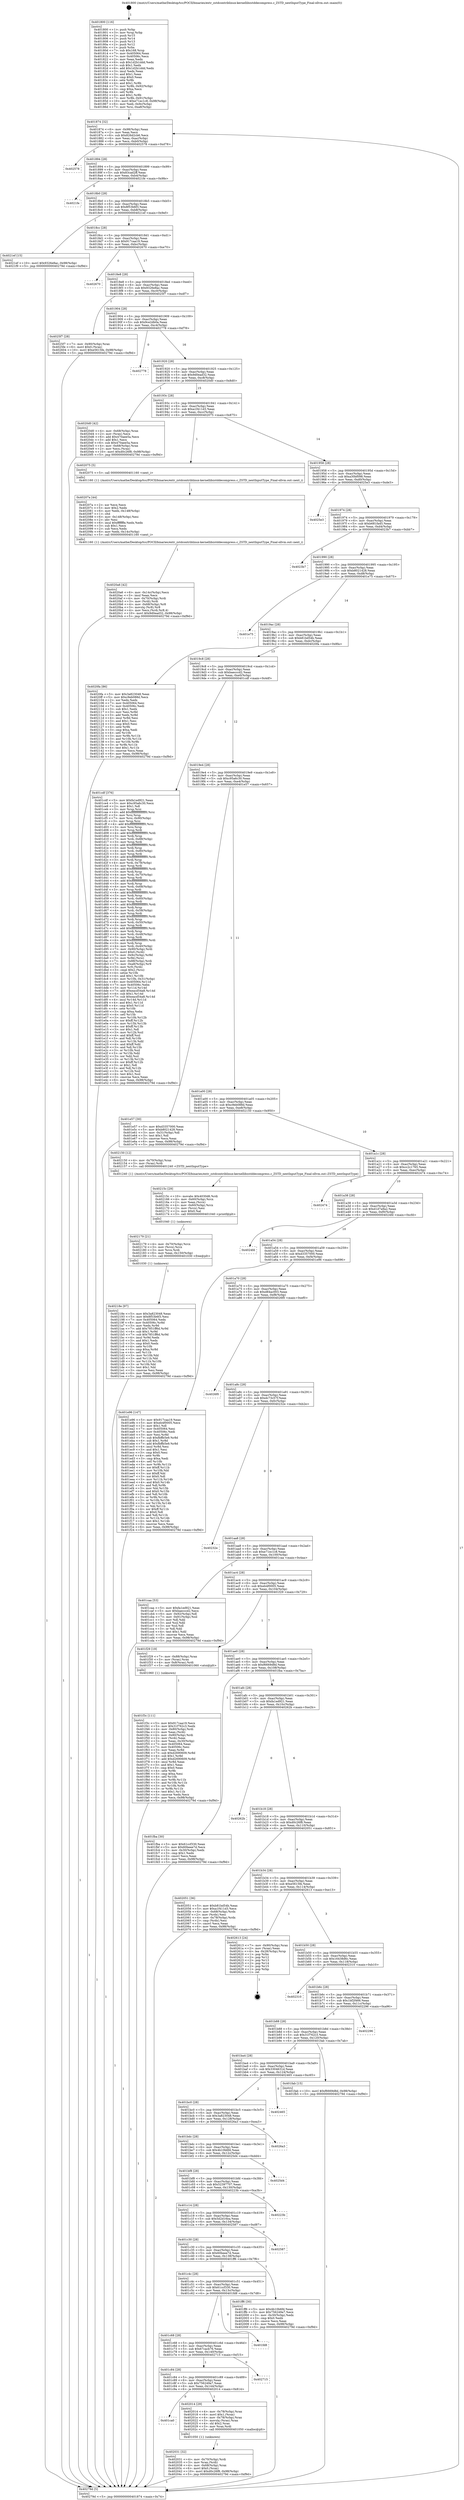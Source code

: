 digraph "0x401800" {
  label = "0x401800 (/mnt/c/Users/mathe/Desktop/tcc/POCII/binaries/extr_zstdcontriblinux-kernellibzstddecompress.c_ZSTD_nextInputType_Final-ollvm.out::main(0))"
  labelloc = "t"
  node[shape=record]

  Entry [label="",width=0.3,height=0.3,shape=circle,fillcolor=black,style=filled]
  "0x401874" [label="{
     0x401874 [32]\l
     | [instrs]\l
     &nbsp;&nbsp;0x401874 \<+6\>: mov -0x98(%rbp),%eax\l
     &nbsp;&nbsp;0x40187a \<+2\>: mov %eax,%ecx\l
     &nbsp;&nbsp;0x40187c \<+6\>: sub $0x826d2cb6,%ecx\l
     &nbsp;&nbsp;0x401882 \<+6\>: mov %eax,-0xac(%rbp)\l
     &nbsp;&nbsp;0x401888 \<+6\>: mov %ecx,-0xb0(%rbp)\l
     &nbsp;&nbsp;0x40188e \<+6\>: je 0000000000402578 \<main+0xd78\>\l
  }"]
  "0x402578" [label="{
     0x402578\l
  }", style=dashed]
  "0x401894" [label="{
     0x401894 [28]\l
     | [instrs]\l
     &nbsp;&nbsp;0x401894 \<+5\>: jmp 0000000000401899 \<main+0x99\>\l
     &nbsp;&nbsp;0x401899 \<+6\>: mov -0xac(%rbp),%eax\l
     &nbsp;&nbsp;0x40189f \<+5\>: sub $0x83cad2ff,%eax\l
     &nbsp;&nbsp;0x4018a4 \<+6\>: mov %eax,-0xb4(%rbp)\l
     &nbsp;&nbsp;0x4018aa \<+6\>: je 00000000004021fe \<main+0x9fe\>\l
  }"]
  Exit [label="",width=0.3,height=0.3,shape=circle,fillcolor=black,style=filled,peripheries=2]
  "0x4021fe" [label="{
     0x4021fe\l
  }", style=dashed]
  "0x4018b0" [label="{
     0x4018b0 [28]\l
     | [instrs]\l
     &nbsp;&nbsp;0x4018b0 \<+5\>: jmp 00000000004018b5 \<main+0xb5\>\l
     &nbsp;&nbsp;0x4018b5 \<+6\>: mov -0xac(%rbp),%eax\l
     &nbsp;&nbsp;0x4018bb \<+5\>: sub $0x8f53b6f3,%eax\l
     &nbsp;&nbsp;0x4018c0 \<+6\>: mov %eax,-0xb8(%rbp)\l
     &nbsp;&nbsp;0x4018c6 \<+6\>: je 00000000004021ef \<main+0x9ef\>\l
  }"]
  "0x40218e" [label="{
     0x40218e [97]\l
     | [instrs]\l
     &nbsp;&nbsp;0x40218e \<+5\>: mov $0x3a823048,%eax\l
     &nbsp;&nbsp;0x402193 \<+5\>: mov $0x8f53b6f3,%esi\l
     &nbsp;&nbsp;0x402198 \<+7\>: mov 0x405064,%edx\l
     &nbsp;&nbsp;0x40219f \<+8\>: mov 0x40506c,%r8d\l
     &nbsp;&nbsp;0x4021a7 \<+3\>: mov %edx,%r9d\l
     &nbsp;&nbsp;0x4021aa \<+7\>: add $0x7851ff6d,%r9d\l
     &nbsp;&nbsp;0x4021b1 \<+4\>: sub $0x1,%r9d\l
     &nbsp;&nbsp;0x4021b5 \<+7\>: sub $0x7851ff6d,%r9d\l
     &nbsp;&nbsp;0x4021bc \<+4\>: imul %r9d,%edx\l
     &nbsp;&nbsp;0x4021c0 \<+3\>: and $0x1,%edx\l
     &nbsp;&nbsp;0x4021c3 \<+3\>: cmp $0x0,%edx\l
     &nbsp;&nbsp;0x4021c6 \<+4\>: sete %r10b\l
     &nbsp;&nbsp;0x4021ca \<+4\>: cmp $0xa,%r8d\l
     &nbsp;&nbsp;0x4021ce \<+4\>: setl %r11b\l
     &nbsp;&nbsp;0x4021d2 \<+3\>: mov %r10b,%bl\l
     &nbsp;&nbsp;0x4021d5 \<+3\>: and %r11b,%bl\l
     &nbsp;&nbsp;0x4021d8 \<+3\>: xor %r11b,%r10b\l
     &nbsp;&nbsp;0x4021db \<+3\>: or %r10b,%bl\l
     &nbsp;&nbsp;0x4021de \<+3\>: test $0x1,%bl\l
     &nbsp;&nbsp;0x4021e1 \<+3\>: cmovne %esi,%eax\l
     &nbsp;&nbsp;0x4021e4 \<+6\>: mov %eax,-0x98(%rbp)\l
     &nbsp;&nbsp;0x4021ea \<+5\>: jmp 000000000040279d \<main+0xf9d\>\l
  }"]
  "0x4021ef" [label="{
     0x4021ef [15]\l
     | [instrs]\l
     &nbsp;&nbsp;0x4021ef \<+10\>: movl $0x9326e8ac,-0x98(%rbp)\l
     &nbsp;&nbsp;0x4021f9 \<+5\>: jmp 000000000040279d \<main+0xf9d\>\l
  }"]
  "0x4018cc" [label="{
     0x4018cc [28]\l
     | [instrs]\l
     &nbsp;&nbsp;0x4018cc \<+5\>: jmp 00000000004018d1 \<main+0xd1\>\l
     &nbsp;&nbsp;0x4018d1 \<+6\>: mov -0xac(%rbp),%eax\l
     &nbsp;&nbsp;0x4018d7 \<+5\>: sub $0x917caa19,%eax\l
     &nbsp;&nbsp;0x4018dc \<+6\>: mov %eax,-0xbc(%rbp)\l
     &nbsp;&nbsp;0x4018e2 \<+6\>: je 0000000000402670 \<main+0xe70\>\l
  }"]
  "0x402179" [label="{
     0x402179 [21]\l
     | [instrs]\l
     &nbsp;&nbsp;0x402179 \<+4\>: mov -0x70(%rbp),%rcx\l
     &nbsp;&nbsp;0x40217d \<+3\>: mov (%rcx),%rcx\l
     &nbsp;&nbsp;0x402180 \<+3\>: mov %rcx,%rdi\l
     &nbsp;&nbsp;0x402183 \<+6\>: mov %eax,-0x150(%rbp)\l
     &nbsp;&nbsp;0x402189 \<+5\>: call 0000000000401030 \<free@plt\>\l
     | [calls]\l
     &nbsp;&nbsp;0x401030 \{1\} (unknown)\l
  }"]
  "0x402670" [label="{
     0x402670\l
  }", style=dashed]
  "0x4018e8" [label="{
     0x4018e8 [28]\l
     | [instrs]\l
     &nbsp;&nbsp;0x4018e8 \<+5\>: jmp 00000000004018ed \<main+0xed\>\l
     &nbsp;&nbsp;0x4018ed \<+6\>: mov -0xac(%rbp),%eax\l
     &nbsp;&nbsp;0x4018f3 \<+5\>: sub $0x9326e8ac,%eax\l
     &nbsp;&nbsp;0x4018f8 \<+6\>: mov %eax,-0xc0(%rbp)\l
     &nbsp;&nbsp;0x4018fe \<+6\>: je 00000000004025f7 \<main+0xdf7\>\l
  }"]
  "0x40215c" [label="{
     0x40215c [29]\l
     | [instrs]\l
     &nbsp;&nbsp;0x40215c \<+10\>: movabs $0x4030d6,%rdi\l
     &nbsp;&nbsp;0x402166 \<+4\>: mov -0x60(%rbp),%rcx\l
     &nbsp;&nbsp;0x40216a \<+2\>: mov %eax,(%rcx)\l
     &nbsp;&nbsp;0x40216c \<+4\>: mov -0x60(%rbp),%rcx\l
     &nbsp;&nbsp;0x402170 \<+2\>: mov (%rcx),%esi\l
     &nbsp;&nbsp;0x402172 \<+2\>: mov $0x0,%al\l
     &nbsp;&nbsp;0x402174 \<+5\>: call 0000000000401040 \<printf@plt\>\l
     | [calls]\l
     &nbsp;&nbsp;0x401040 \{1\} (unknown)\l
  }"]
  "0x4025f7" [label="{
     0x4025f7 [28]\l
     | [instrs]\l
     &nbsp;&nbsp;0x4025f7 \<+7\>: mov -0x90(%rbp),%rax\l
     &nbsp;&nbsp;0x4025fe \<+6\>: movl $0x0,(%rax)\l
     &nbsp;&nbsp;0x402604 \<+10\>: movl $0xe5615fe,-0x98(%rbp)\l
     &nbsp;&nbsp;0x40260e \<+5\>: jmp 000000000040279d \<main+0xf9d\>\l
  }"]
  "0x401904" [label="{
     0x401904 [28]\l
     | [instrs]\l
     &nbsp;&nbsp;0x401904 \<+5\>: jmp 0000000000401909 \<main+0x109\>\l
     &nbsp;&nbsp;0x401909 \<+6\>: mov -0xac(%rbp),%eax\l
     &nbsp;&nbsp;0x40190f \<+5\>: sub $0x9ce2db0a,%eax\l
     &nbsp;&nbsp;0x401914 \<+6\>: mov %eax,-0xc4(%rbp)\l
     &nbsp;&nbsp;0x40191a \<+6\>: je 0000000000402778 \<main+0xf78\>\l
  }"]
  "0x4020a6" [label="{
     0x4020a6 [42]\l
     | [instrs]\l
     &nbsp;&nbsp;0x4020a6 \<+6\>: mov -0x14c(%rbp),%ecx\l
     &nbsp;&nbsp;0x4020ac \<+3\>: imul %eax,%ecx\l
     &nbsp;&nbsp;0x4020af \<+4\>: mov -0x70(%rbp),%rdi\l
     &nbsp;&nbsp;0x4020b3 \<+3\>: mov (%rdi),%rdi\l
     &nbsp;&nbsp;0x4020b6 \<+4\>: mov -0x68(%rbp),%r8\l
     &nbsp;&nbsp;0x4020ba \<+3\>: movslq (%r8),%r8\l
     &nbsp;&nbsp;0x4020bd \<+4\>: mov %ecx,(%rdi,%r8,4)\l
     &nbsp;&nbsp;0x4020c1 \<+10\>: movl $0x9d0ead32,-0x98(%rbp)\l
     &nbsp;&nbsp;0x4020cb \<+5\>: jmp 000000000040279d \<main+0xf9d\>\l
  }"]
  "0x402778" [label="{
     0x402778\l
  }", style=dashed]
  "0x401920" [label="{
     0x401920 [28]\l
     | [instrs]\l
     &nbsp;&nbsp;0x401920 \<+5\>: jmp 0000000000401925 \<main+0x125\>\l
     &nbsp;&nbsp;0x401925 \<+6\>: mov -0xac(%rbp),%eax\l
     &nbsp;&nbsp;0x40192b \<+5\>: sub $0x9d0ead32,%eax\l
     &nbsp;&nbsp;0x401930 \<+6\>: mov %eax,-0xc8(%rbp)\l
     &nbsp;&nbsp;0x401936 \<+6\>: je 00000000004020d0 \<main+0x8d0\>\l
  }"]
  "0x40207a" [label="{
     0x40207a [44]\l
     | [instrs]\l
     &nbsp;&nbsp;0x40207a \<+2\>: xor %ecx,%ecx\l
     &nbsp;&nbsp;0x40207c \<+5\>: mov $0x2,%edx\l
     &nbsp;&nbsp;0x402081 \<+6\>: mov %edx,-0x148(%rbp)\l
     &nbsp;&nbsp;0x402087 \<+1\>: cltd\l
     &nbsp;&nbsp;0x402088 \<+6\>: mov -0x148(%rbp),%esi\l
     &nbsp;&nbsp;0x40208e \<+2\>: idiv %esi\l
     &nbsp;&nbsp;0x402090 \<+6\>: imul $0xfffffffe,%edx,%edx\l
     &nbsp;&nbsp;0x402096 \<+3\>: sub $0x1,%ecx\l
     &nbsp;&nbsp;0x402099 \<+2\>: sub %ecx,%edx\l
     &nbsp;&nbsp;0x40209b \<+6\>: mov %edx,-0x14c(%rbp)\l
     &nbsp;&nbsp;0x4020a1 \<+5\>: call 0000000000401160 \<next_i\>\l
     | [calls]\l
     &nbsp;&nbsp;0x401160 \{1\} (/mnt/c/Users/mathe/Desktop/tcc/POCII/binaries/extr_zstdcontriblinux-kernellibzstddecompress.c_ZSTD_nextInputType_Final-ollvm.out::next_i)\l
  }"]
  "0x4020d0" [label="{
     0x4020d0 [42]\l
     | [instrs]\l
     &nbsp;&nbsp;0x4020d0 \<+4\>: mov -0x68(%rbp),%rax\l
     &nbsp;&nbsp;0x4020d4 \<+2\>: mov (%rax),%ecx\l
     &nbsp;&nbsp;0x4020d6 \<+6\>: add $0x470aee5a,%ecx\l
     &nbsp;&nbsp;0x4020dc \<+3\>: add $0x1,%ecx\l
     &nbsp;&nbsp;0x4020df \<+6\>: sub $0x470aee5a,%ecx\l
     &nbsp;&nbsp;0x4020e5 \<+4\>: mov -0x68(%rbp),%rax\l
     &nbsp;&nbsp;0x4020e9 \<+2\>: mov %ecx,(%rax)\l
     &nbsp;&nbsp;0x4020eb \<+10\>: movl $0xd0c26f8,-0x98(%rbp)\l
     &nbsp;&nbsp;0x4020f5 \<+5\>: jmp 000000000040279d \<main+0xf9d\>\l
  }"]
  "0x40193c" [label="{
     0x40193c [28]\l
     | [instrs]\l
     &nbsp;&nbsp;0x40193c \<+5\>: jmp 0000000000401941 \<main+0x141\>\l
     &nbsp;&nbsp;0x401941 \<+6\>: mov -0xac(%rbp),%eax\l
     &nbsp;&nbsp;0x401947 \<+5\>: sub $0xa1f411d3,%eax\l
     &nbsp;&nbsp;0x40194c \<+6\>: mov %eax,-0xcc(%rbp)\l
     &nbsp;&nbsp;0x401952 \<+6\>: je 0000000000402075 \<main+0x875\>\l
  }"]
  "0x402031" [label="{
     0x402031 [32]\l
     | [instrs]\l
     &nbsp;&nbsp;0x402031 \<+4\>: mov -0x70(%rbp),%rdi\l
     &nbsp;&nbsp;0x402035 \<+3\>: mov %rax,(%rdi)\l
     &nbsp;&nbsp;0x402038 \<+4\>: mov -0x68(%rbp),%rax\l
     &nbsp;&nbsp;0x40203c \<+6\>: movl $0x0,(%rax)\l
     &nbsp;&nbsp;0x402042 \<+10\>: movl $0xd0c26f8,-0x98(%rbp)\l
     &nbsp;&nbsp;0x40204c \<+5\>: jmp 000000000040279d \<main+0xf9d\>\l
  }"]
  "0x402075" [label="{
     0x402075 [5]\l
     | [instrs]\l
     &nbsp;&nbsp;0x402075 \<+5\>: call 0000000000401160 \<next_i\>\l
     | [calls]\l
     &nbsp;&nbsp;0x401160 \{1\} (/mnt/c/Users/mathe/Desktop/tcc/POCII/binaries/extr_zstdcontriblinux-kernellibzstddecompress.c_ZSTD_nextInputType_Final-ollvm.out::next_i)\l
  }"]
  "0x401958" [label="{
     0x401958 [28]\l
     | [instrs]\l
     &nbsp;&nbsp;0x401958 \<+5\>: jmp 000000000040195d \<main+0x15d\>\l
     &nbsp;&nbsp;0x40195d \<+6\>: mov -0xac(%rbp),%eax\l
     &nbsp;&nbsp;0x401963 \<+5\>: sub $0xa30bf098,%eax\l
     &nbsp;&nbsp;0x401968 \<+6\>: mov %eax,-0xd0(%rbp)\l
     &nbsp;&nbsp;0x40196e \<+6\>: je 00000000004025e3 \<main+0xde3\>\l
  }"]
  "0x401ca0" [label="{
     0x401ca0\l
  }", style=dashed]
  "0x4025e3" [label="{
     0x4025e3\l
  }", style=dashed]
  "0x401974" [label="{
     0x401974 [28]\l
     | [instrs]\l
     &nbsp;&nbsp;0x401974 \<+5\>: jmp 0000000000401979 \<main+0x179\>\l
     &nbsp;&nbsp;0x401979 \<+6\>: mov -0xac(%rbp),%eax\l
     &nbsp;&nbsp;0x40197f \<+5\>: sub $0xb681fa45,%eax\l
     &nbsp;&nbsp;0x401984 \<+6\>: mov %eax,-0xd4(%rbp)\l
     &nbsp;&nbsp;0x40198a \<+6\>: je 00000000004023b7 \<main+0xbb7\>\l
  }"]
  "0x402014" [label="{
     0x402014 [29]\l
     | [instrs]\l
     &nbsp;&nbsp;0x402014 \<+4\>: mov -0x78(%rbp),%rax\l
     &nbsp;&nbsp;0x402018 \<+6\>: movl $0x1,(%rax)\l
     &nbsp;&nbsp;0x40201e \<+4\>: mov -0x78(%rbp),%rax\l
     &nbsp;&nbsp;0x402022 \<+3\>: movslq (%rax),%rax\l
     &nbsp;&nbsp;0x402025 \<+4\>: shl $0x2,%rax\l
     &nbsp;&nbsp;0x402029 \<+3\>: mov %rax,%rdi\l
     &nbsp;&nbsp;0x40202c \<+5\>: call 0000000000401050 \<malloc@plt\>\l
     | [calls]\l
     &nbsp;&nbsp;0x401050 \{1\} (unknown)\l
  }"]
  "0x4023b7" [label="{
     0x4023b7\l
  }", style=dashed]
  "0x401990" [label="{
     0x401990 [28]\l
     | [instrs]\l
     &nbsp;&nbsp;0x401990 \<+5\>: jmp 0000000000401995 \<main+0x195\>\l
     &nbsp;&nbsp;0x401995 \<+6\>: mov -0xac(%rbp),%eax\l
     &nbsp;&nbsp;0x40199b \<+5\>: sub $0xb8021428,%eax\l
     &nbsp;&nbsp;0x4019a0 \<+6\>: mov %eax,-0xd8(%rbp)\l
     &nbsp;&nbsp;0x4019a6 \<+6\>: je 0000000000401e75 \<main+0x675\>\l
  }"]
  "0x401c84" [label="{
     0x401c84 [28]\l
     | [instrs]\l
     &nbsp;&nbsp;0x401c84 \<+5\>: jmp 0000000000401c89 \<main+0x489\>\l
     &nbsp;&nbsp;0x401c89 \<+6\>: mov -0xac(%rbp),%eax\l
     &nbsp;&nbsp;0x401c8f \<+5\>: sub $0x756249a7,%eax\l
     &nbsp;&nbsp;0x401c94 \<+6\>: mov %eax,-0x144(%rbp)\l
     &nbsp;&nbsp;0x401c9a \<+6\>: je 0000000000402014 \<main+0x814\>\l
  }"]
  "0x401e75" [label="{
     0x401e75\l
  }", style=dashed]
  "0x4019ac" [label="{
     0x4019ac [28]\l
     | [instrs]\l
     &nbsp;&nbsp;0x4019ac \<+5\>: jmp 00000000004019b1 \<main+0x1b1\>\l
     &nbsp;&nbsp;0x4019b1 \<+6\>: mov -0xac(%rbp),%eax\l
     &nbsp;&nbsp;0x4019b7 \<+5\>: sub $0xb81bd54b,%eax\l
     &nbsp;&nbsp;0x4019bc \<+6\>: mov %eax,-0xdc(%rbp)\l
     &nbsp;&nbsp;0x4019c2 \<+6\>: je 00000000004020fa \<main+0x8fa\>\l
  }"]
  "0x402715" [label="{
     0x402715\l
  }", style=dashed]
  "0x4020fa" [label="{
     0x4020fa [86]\l
     | [instrs]\l
     &nbsp;&nbsp;0x4020fa \<+5\>: mov $0x3a823048,%eax\l
     &nbsp;&nbsp;0x4020ff \<+5\>: mov $0xc9eb088d,%ecx\l
     &nbsp;&nbsp;0x402104 \<+2\>: xor %edx,%edx\l
     &nbsp;&nbsp;0x402106 \<+7\>: mov 0x405064,%esi\l
     &nbsp;&nbsp;0x40210d \<+7\>: mov 0x40506c,%edi\l
     &nbsp;&nbsp;0x402114 \<+3\>: sub $0x1,%edx\l
     &nbsp;&nbsp;0x402117 \<+3\>: mov %esi,%r8d\l
     &nbsp;&nbsp;0x40211a \<+3\>: add %edx,%r8d\l
     &nbsp;&nbsp;0x40211d \<+4\>: imul %r8d,%esi\l
     &nbsp;&nbsp;0x402121 \<+3\>: and $0x1,%esi\l
     &nbsp;&nbsp;0x402124 \<+3\>: cmp $0x0,%esi\l
     &nbsp;&nbsp;0x402127 \<+4\>: sete %r9b\l
     &nbsp;&nbsp;0x40212b \<+3\>: cmp $0xa,%edi\l
     &nbsp;&nbsp;0x40212e \<+4\>: setl %r10b\l
     &nbsp;&nbsp;0x402132 \<+3\>: mov %r9b,%r11b\l
     &nbsp;&nbsp;0x402135 \<+3\>: and %r10b,%r11b\l
     &nbsp;&nbsp;0x402138 \<+3\>: xor %r10b,%r9b\l
     &nbsp;&nbsp;0x40213b \<+3\>: or %r9b,%r11b\l
     &nbsp;&nbsp;0x40213e \<+4\>: test $0x1,%r11b\l
     &nbsp;&nbsp;0x402142 \<+3\>: cmovne %ecx,%eax\l
     &nbsp;&nbsp;0x402145 \<+6\>: mov %eax,-0x98(%rbp)\l
     &nbsp;&nbsp;0x40214b \<+5\>: jmp 000000000040279d \<main+0xf9d\>\l
  }"]
  "0x4019c8" [label="{
     0x4019c8 [28]\l
     | [instrs]\l
     &nbsp;&nbsp;0x4019c8 \<+5\>: jmp 00000000004019cd \<main+0x1cd\>\l
     &nbsp;&nbsp;0x4019cd \<+6\>: mov -0xac(%rbp),%eax\l
     &nbsp;&nbsp;0x4019d3 \<+5\>: sub $0xbaecccd2,%eax\l
     &nbsp;&nbsp;0x4019d8 \<+6\>: mov %eax,-0xe0(%rbp)\l
     &nbsp;&nbsp;0x4019de \<+6\>: je 0000000000401cdf \<main+0x4df\>\l
  }"]
  "0x401c68" [label="{
     0x401c68 [28]\l
     | [instrs]\l
     &nbsp;&nbsp;0x401c68 \<+5\>: jmp 0000000000401c6d \<main+0x46d\>\l
     &nbsp;&nbsp;0x401c6d \<+6\>: mov -0xac(%rbp),%eax\l
     &nbsp;&nbsp;0x401c73 \<+5\>: sub $0x67cacb76,%eax\l
     &nbsp;&nbsp;0x401c78 \<+6\>: mov %eax,-0x140(%rbp)\l
     &nbsp;&nbsp;0x401c7e \<+6\>: je 0000000000402715 \<main+0xf15\>\l
  }"]
  "0x401cdf" [label="{
     0x401cdf [376]\l
     | [instrs]\l
     &nbsp;&nbsp;0x401cdf \<+5\>: mov $0xfa1ed921,%eax\l
     &nbsp;&nbsp;0x401ce4 \<+5\>: mov $0xc95a6c30,%ecx\l
     &nbsp;&nbsp;0x401ce9 \<+2\>: mov $0x1,%dl\l
     &nbsp;&nbsp;0x401ceb \<+3\>: mov %rsp,%rsi\l
     &nbsp;&nbsp;0x401cee \<+4\>: add $0xfffffffffffffff0,%rsi\l
     &nbsp;&nbsp;0x401cf2 \<+3\>: mov %rsi,%rsp\l
     &nbsp;&nbsp;0x401cf5 \<+7\>: mov %rsi,-0x90(%rbp)\l
     &nbsp;&nbsp;0x401cfc \<+3\>: mov %rsp,%rsi\l
     &nbsp;&nbsp;0x401cff \<+4\>: add $0xfffffffffffffff0,%rsi\l
     &nbsp;&nbsp;0x401d03 \<+3\>: mov %rsi,%rsp\l
     &nbsp;&nbsp;0x401d06 \<+3\>: mov %rsp,%rdi\l
     &nbsp;&nbsp;0x401d09 \<+4\>: add $0xfffffffffffffff0,%rdi\l
     &nbsp;&nbsp;0x401d0d \<+3\>: mov %rdi,%rsp\l
     &nbsp;&nbsp;0x401d10 \<+7\>: mov %rdi,-0x88(%rbp)\l
     &nbsp;&nbsp;0x401d17 \<+3\>: mov %rsp,%rdi\l
     &nbsp;&nbsp;0x401d1a \<+4\>: add $0xfffffffffffffff0,%rdi\l
     &nbsp;&nbsp;0x401d1e \<+3\>: mov %rdi,%rsp\l
     &nbsp;&nbsp;0x401d21 \<+4\>: mov %rdi,-0x80(%rbp)\l
     &nbsp;&nbsp;0x401d25 \<+3\>: mov %rsp,%rdi\l
     &nbsp;&nbsp;0x401d28 \<+4\>: add $0xfffffffffffffff0,%rdi\l
     &nbsp;&nbsp;0x401d2c \<+3\>: mov %rdi,%rsp\l
     &nbsp;&nbsp;0x401d2f \<+4\>: mov %rdi,-0x78(%rbp)\l
     &nbsp;&nbsp;0x401d33 \<+3\>: mov %rsp,%rdi\l
     &nbsp;&nbsp;0x401d36 \<+4\>: add $0xfffffffffffffff0,%rdi\l
     &nbsp;&nbsp;0x401d3a \<+3\>: mov %rdi,%rsp\l
     &nbsp;&nbsp;0x401d3d \<+4\>: mov %rdi,-0x70(%rbp)\l
     &nbsp;&nbsp;0x401d41 \<+3\>: mov %rsp,%rdi\l
     &nbsp;&nbsp;0x401d44 \<+4\>: add $0xfffffffffffffff0,%rdi\l
     &nbsp;&nbsp;0x401d48 \<+3\>: mov %rdi,%rsp\l
     &nbsp;&nbsp;0x401d4b \<+4\>: mov %rdi,-0x68(%rbp)\l
     &nbsp;&nbsp;0x401d4f \<+3\>: mov %rsp,%rdi\l
     &nbsp;&nbsp;0x401d52 \<+4\>: add $0xfffffffffffffff0,%rdi\l
     &nbsp;&nbsp;0x401d56 \<+3\>: mov %rdi,%rsp\l
     &nbsp;&nbsp;0x401d59 \<+4\>: mov %rdi,-0x60(%rbp)\l
     &nbsp;&nbsp;0x401d5d \<+3\>: mov %rsp,%rdi\l
     &nbsp;&nbsp;0x401d60 \<+4\>: add $0xfffffffffffffff0,%rdi\l
     &nbsp;&nbsp;0x401d64 \<+3\>: mov %rdi,%rsp\l
     &nbsp;&nbsp;0x401d67 \<+4\>: mov %rdi,-0x58(%rbp)\l
     &nbsp;&nbsp;0x401d6b \<+3\>: mov %rsp,%rdi\l
     &nbsp;&nbsp;0x401d6e \<+4\>: add $0xfffffffffffffff0,%rdi\l
     &nbsp;&nbsp;0x401d72 \<+3\>: mov %rdi,%rsp\l
     &nbsp;&nbsp;0x401d75 \<+4\>: mov %rdi,-0x50(%rbp)\l
     &nbsp;&nbsp;0x401d79 \<+3\>: mov %rsp,%rdi\l
     &nbsp;&nbsp;0x401d7c \<+4\>: add $0xfffffffffffffff0,%rdi\l
     &nbsp;&nbsp;0x401d80 \<+3\>: mov %rdi,%rsp\l
     &nbsp;&nbsp;0x401d83 \<+4\>: mov %rdi,-0x48(%rbp)\l
     &nbsp;&nbsp;0x401d87 \<+3\>: mov %rsp,%rdi\l
     &nbsp;&nbsp;0x401d8a \<+4\>: add $0xfffffffffffffff0,%rdi\l
     &nbsp;&nbsp;0x401d8e \<+3\>: mov %rdi,%rsp\l
     &nbsp;&nbsp;0x401d91 \<+4\>: mov %rdi,-0x40(%rbp)\l
     &nbsp;&nbsp;0x401d95 \<+7\>: mov -0x90(%rbp),%rdi\l
     &nbsp;&nbsp;0x401d9c \<+6\>: movl $0x0,(%rdi)\l
     &nbsp;&nbsp;0x401da2 \<+7\>: mov -0x9c(%rbp),%r8d\l
     &nbsp;&nbsp;0x401da9 \<+3\>: mov %r8d,(%rsi)\l
     &nbsp;&nbsp;0x401dac \<+7\>: mov -0x88(%rbp),%rdi\l
     &nbsp;&nbsp;0x401db3 \<+7\>: mov -0xa8(%rbp),%r9\l
     &nbsp;&nbsp;0x401dba \<+3\>: mov %r9,(%rdi)\l
     &nbsp;&nbsp;0x401dbd \<+3\>: cmpl $0x2,(%rsi)\l
     &nbsp;&nbsp;0x401dc0 \<+4\>: setne %r10b\l
     &nbsp;&nbsp;0x401dc4 \<+4\>: and $0x1,%r10b\l
     &nbsp;&nbsp;0x401dc8 \<+4\>: mov %r10b,-0x31(%rbp)\l
     &nbsp;&nbsp;0x401dcc \<+8\>: mov 0x405064,%r11d\l
     &nbsp;&nbsp;0x401dd4 \<+7\>: mov 0x40506c,%ebx\l
     &nbsp;&nbsp;0x401ddb \<+3\>: mov %r11d,%r14d\l
     &nbsp;&nbsp;0x401dde \<+7\>: add $0xeacd54a8,%r14d\l
     &nbsp;&nbsp;0x401de5 \<+4\>: sub $0x1,%r14d\l
     &nbsp;&nbsp;0x401de9 \<+7\>: sub $0xeacd54a8,%r14d\l
     &nbsp;&nbsp;0x401df0 \<+4\>: imul %r14d,%r11d\l
     &nbsp;&nbsp;0x401df4 \<+4\>: and $0x1,%r11d\l
     &nbsp;&nbsp;0x401df8 \<+4\>: cmp $0x0,%r11d\l
     &nbsp;&nbsp;0x401dfc \<+4\>: sete %r10b\l
     &nbsp;&nbsp;0x401e00 \<+3\>: cmp $0xa,%ebx\l
     &nbsp;&nbsp;0x401e03 \<+4\>: setl %r15b\l
     &nbsp;&nbsp;0x401e07 \<+3\>: mov %r10b,%r12b\l
     &nbsp;&nbsp;0x401e0a \<+4\>: xor $0xff,%r12b\l
     &nbsp;&nbsp;0x401e0e \<+3\>: mov %r15b,%r13b\l
     &nbsp;&nbsp;0x401e11 \<+4\>: xor $0xff,%r13b\l
     &nbsp;&nbsp;0x401e15 \<+3\>: xor $0x1,%dl\l
     &nbsp;&nbsp;0x401e18 \<+3\>: mov %r12b,%sil\l
     &nbsp;&nbsp;0x401e1b \<+4\>: and $0xff,%sil\l
     &nbsp;&nbsp;0x401e1f \<+3\>: and %dl,%r10b\l
     &nbsp;&nbsp;0x401e22 \<+3\>: mov %r13b,%dil\l
     &nbsp;&nbsp;0x401e25 \<+4\>: and $0xff,%dil\l
     &nbsp;&nbsp;0x401e29 \<+3\>: and %dl,%r15b\l
     &nbsp;&nbsp;0x401e2c \<+3\>: or %r10b,%sil\l
     &nbsp;&nbsp;0x401e2f \<+3\>: or %r15b,%dil\l
     &nbsp;&nbsp;0x401e32 \<+3\>: xor %dil,%sil\l
     &nbsp;&nbsp;0x401e35 \<+3\>: or %r13b,%r12b\l
     &nbsp;&nbsp;0x401e38 \<+4\>: xor $0xff,%r12b\l
     &nbsp;&nbsp;0x401e3c \<+3\>: or $0x1,%dl\l
     &nbsp;&nbsp;0x401e3f \<+3\>: and %dl,%r12b\l
     &nbsp;&nbsp;0x401e42 \<+3\>: or %r12b,%sil\l
     &nbsp;&nbsp;0x401e45 \<+4\>: test $0x1,%sil\l
     &nbsp;&nbsp;0x401e49 \<+3\>: cmovne %ecx,%eax\l
     &nbsp;&nbsp;0x401e4c \<+6\>: mov %eax,-0x98(%rbp)\l
     &nbsp;&nbsp;0x401e52 \<+5\>: jmp 000000000040279d \<main+0xf9d\>\l
  }"]
  "0x4019e4" [label="{
     0x4019e4 [28]\l
     | [instrs]\l
     &nbsp;&nbsp;0x4019e4 \<+5\>: jmp 00000000004019e9 \<main+0x1e9\>\l
     &nbsp;&nbsp;0x4019e9 \<+6\>: mov -0xac(%rbp),%eax\l
     &nbsp;&nbsp;0x4019ef \<+5\>: sub $0xc95a6c30,%eax\l
     &nbsp;&nbsp;0x4019f4 \<+6\>: mov %eax,-0xe4(%rbp)\l
     &nbsp;&nbsp;0x4019fa \<+6\>: je 0000000000401e57 \<main+0x657\>\l
  }"]
  "0x401fd8" [label="{
     0x401fd8\l
  }", style=dashed]
  "0x401e57" [label="{
     0x401e57 [30]\l
     | [instrs]\l
     &nbsp;&nbsp;0x401e57 \<+5\>: mov $0xd3357000,%eax\l
     &nbsp;&nbsp;0x401e5c \<+5\>: mov $0xb8021428,%ecx\l
     &nbsp;&nbsp;0x401e61 \<+3\>: mov -0x31(%rbp),%dl\l
     &nbsp;&nbsp;0x401e64 \<+3\>: test $0x1,%dl\l
     &nbsp;&nbsp;0x401e67 \<+3\>: cmovne %ecx,%eax\l
     &nbsp;&nbsp;0x401e6a \<+6\>: mov %eax,-0x98(%rbp)\l
     &nbsp;&nbsp;0x401e70 \<+5\>: jmp 000000000040279d \<main+0xf9d\>\l
  }"]
  "0x401a00" [label="{
     0x401a00 [28]\l
     | [instrs]\l
     &nbsp;&nbsp;0x401a00 \<+5\>: jmp 0000000000401a05 \<main+0x205\>\l
     &nbsp;&nbsp;0x401a05 \<+6\>: mov -0xac(%rbp),%eax\l
     &nbsp;&nbsp;0x401a0b \<+5\>: sub $0xc9eb088d,%eax\l
     &nbsp;&nbsp;0x401a10 \<+6\>: mov %eax,-0xe8(%rbp)\l
     &nbsp;&nbsp;0x401a16 \<+6\>: je 0000000000402150 \<main+0x950\>\l
  }"]
  "0x401c4c" [label="{
     0x401c4c [28]\l
     | [instrs]\l
     &nbsp;&nbsp;0x401c4c \<+5\>: jmp 0000000000401c51 \<main+0x451\>\l
     &nbsp;&nbsp;0x401c51 \<+6\>: mov -0xac(%rbp),%eax\l
     &nbsp;&nbsp;0x401c57 \<+5\>: sub $0x61ccf330,%eax\l
     &nbsp;&nbsp;0x401c5c \<+6\>: mov %eax,-0x13c(%rbp)\l
     &nbsp;&nbsp;0x401c62 \<+6\>: je 0000000000401fd8 \<main+0x7d8\>\l
  }"]
  "0x402150" [label="{
     0x402150 [12]\l
     | [instrs]\l
     &nbsp;&nbsp;0x402150 \<+4\>: mov -0x70(%rbp),%rax\l
     &nbsp;&nbsp;0x402154 \<+3\>: mov (%rax),%rdi\l
     &nbsp;&nbsp;0x402157 \<+5\>: call 0000000000401240 \<ZSTD_nextInputType\>\l
     | [calls]\l
     &nbsp;&nbsp;0x401240 \{1\} (/mnt/c/Users/mathe/Desktop/tcc/POCII/binaries/extr_zstdcontriblinux-kernellibzstddecompress.c_ZSTD_nextInputType_Final-ollvm.out::ZSTD_nextInputType)\l
  }"]
  "0x401a1c" [label="{
     0x401a1c [28]\l
     | [instrs]\l
     &nbsp;&nbsp;0x401a1c \<+5\>: jmp 0000000000401a21 \<main+0x221\>\l
     &nbsp;&nbsp;0x401a21 \<+6\>: mov -0xac(%rbp),%eax\l
     &nbsp;&nbsp;0x401a27 \<+5\>: sub $0xcc2c1765,%eax\l
     &nbsp;&nbsp;0x401a2c \<+6\>: mov %eax,-0xec(%rbp)\l
     &nbsp;&nbsp;0x401a32 \<+6\>: je 0000000000402474 \<main+0xc74\>\l
  }"]
  "0x401ff6" [label="{
     0x401ff6 [30]\l
     | [instrs]\l
     &nbsp;&nbsp;0x401ff6 \<+5\>: mov $0x4b10b6fd,%eax\l
     &nbsp;&nbsp;0x401ffb \<+5\>: mov $0x756249a7,%ecx\l
     &nbsp;&nbsp;0x402000 \<+3\>: mov -0x30(%rbp),%edx\l
     &nbsp;&nbsp;0x402003 \<+3\>: cmp $0x0,%edx\l
     &nbsp;&nbsp;0x402006 \<+3\>: cmove %ecx,%eax\l
     &nbsp;&nbsp;0x402009 \<+6\>: mov %eax,-0x98(%rbp)\l
     &nbsp;&nbsp;0x40200f \<+5\>: jmp 000000000040279d \<main+0xf9d\>\l
  }"]
  "0x402474" [label="{
     0x402474\l
  }", style=dashed]
  "0x401a38" [label="{
     0x401a38 [28]\l
     | [instrs]\l
     &nbsp;&nbsp;0x401a38 \<+5\>: jmp 0000000000401a3d \<main+0x23d\>\l
     &nbsp;&nbsp;0x401a3d \<+6\>: mov -0xac(%rbp),%eax\l
     &nbsp;&nbsp;0x401a43 \<+5\>: sub $0xd1d7a9a2,%eax\l
     &nbsp;&nbsp;0x401a48 \<+6\>: mov %eax,-0xf0(%rbp)\l
     &nbsp;&nbsp;0x401a4e \<+6\>: je 00000000004024fd \<main+0xcfd\>\l
  }"]
  "0x401c30" [label="{
     0x401c30 [28]\l
     | [instrs]\l
     &nbsp;&nbsp;0x401c30 \<+5\>: jmp 0000000000401c35 \<main+0x435\>\l
     &nbsp;&nbsp;0x401c35 \<+6\>: mov -0xac(%rbp),%eax\l
     &nbsp;&nbsp;0x401c3b \<+5\>: sub $0x60beee7d,%eax\l
     &nbsp;&nbsp;0x401c40 \<+6\>: mov %eax,-0x138(%rbp)\l
     &nbsp;&nbsp;0x401c46 \<+6\>: je 0000000000401ff6 \<main+0x7f6\>\l
  }"]
  "0x4024fd" [label="{
     0x4024fd\l
  }", style=dashed]
  "0x401a54" [label="{
     0x401a54 [28]\l
     | [instrs]\l
     &nbsp;&nbsp;0x401a54 \<+5\>: jmp 0000000000401a59 \<main+0x259\>\l
     &nbsp;&nbsp;0x401a59 \<+6\>: mov -0xac(%rbp),%eax\l
     &nbsp;&nbsp;0x401a5f \<+5\>: sub $0xd3357000,%eax\l
     &nbsp;&nbsp;0x401a64 \<+6\>: mov %eax,-0xf4(%rbp)\l
     &nbsp;&nbsp;0x401a6a \<+6\>: je 0000000000401e96 \<main+0x696\>\l
  }"]
  "0x402587" [label="{
     0x402587\l
  }", style=dashed]
  "0x401e96" [label="{
     0x401e96 [147]\l
     | [instrs]\l
     &nbsp;&nbsp;0x401e96 \<+5\>: mov $0x917caa19,%eax\l
     &nbsp;&nbsp;0x401e9b \<+5\>: mov $0xeb4f0005,%ecx\l
     &nbsp;&nbsp;0x401ea0 \<+2\>: mov $0x1,%dl\l
     &nbsp;&nbsp;0x401ea2 \<+7\>: mov 0x405064,%esi\l
     &nbsp;&nbsp;0x401ea9 \<+7\>: mov 0x40506c,%edi\l
     &nbsp;&nbsp;0x401eb0 \<+3\>: mov %esi,%r8d\l
     &nbsp;&nbsp;0x401eb3 \<+7\>: sub $0xfbffb5e9,%r8d\l
     &nbsp;&nbsp;0x401eba \<+4\>: sub $0x1,%r8d\l
     &nbsp;&nbsp;0x401ebe \<+7\>: add $0xfbffb5e9,%r8d\l
     &nbsp;&nbsp;0x401ec5 \<+4\>: imul %r8d,%esi\l
     &nbsp;&nbsp;0x401ec9 \<+3\>: and $0x1,%esi\l
     &nbsp;&nbsp;0x401ecc \<+3\>: cmp $0x0,%esi\l
     &nbsp;&nbsp;0x401ecf \<+4\>: sete %r9b\l
     &nbsp;&nbsp;0x401ed3 \<+3\>: cmp $0xa,%edi\l
     &nbsp;&nbsp;0x401ed6 \<+4\>: setl %r10b\l
     &nbsp;&nbsp;0x401eda \<+3\>: mov %r9b,%r11b\l
     &nbsp;&nbsp;0x401edd \<+4\>: xor $0xff,%r11b\l
     &nbsp;&nbsp;0x401ee1 \<+3\>: mov %r10b,%bl\l
     &nbsp;&nbsp;0x401ee4 \<+3\>: xor $0xff,%bl\l
     &nbsp;&nbsp;0x401ee7 \<+3\>: xor $0x0,%dl\l
     &nbsp;&nbsp;0x401eea \<+3\>: mov %r11b,%r14b\l
     &nbsp;&nbsp;0x401eed \<+4\>: and $0x0,%r14b\l
     &nbsp;&nbsp;0x401ef1 \<+3\>: and %dl,%r9b\l
     &nbsp;&nbsp;0x401ef4 \<+3\>: mov %bl,%r15b\l
     &nbsp;&nbsp;0x401ef7 \<+4\>: and $0x0,%r15b\l
     &nbsp;&nbsp;0x401efb \<+3\>: and %dl,%r10b\l
     &nbsp;&nbsp;0x401efe \<+3\>: or %r9b,%r14b\l
     &nbsp;&nbsp;0x401f01 \<+3\>: or %r10b,%r15b\l
     &nbsp;&nbsp;0x401f04 \<+3\>: xor %r15b,%r14b\l
     &nbsp;&nbsp;0x401f07 \<+3\>: or %bl,%r11b\l
     &nbsp;&nbsp;0x401f0a \<+4\>: xor $0xff,%r11b\l
     &nbsp;&nbsp;0x401f0e \<+3\>: or $0x0,%dl\l
     &nbsp;&nbsp;0x401f11 \<+3\>: and %dl,%r11b\l
     &nbsp;&nbsp;0x401f14 \<+3\>: or %r11b,%r14b\l
     &nbsp;&nbsp;0x401f17 \<+4\>: test $0x1,%r14b\l
     &nbsp;&nbsp;0x401f1b \<+3\>: cmovne %ecx,%eax\l
     &nbsp;&nbsp;0x401f1e \<+6\>: mov %eax,-0x98(%rbp)\l
     &nbsp;&nbsp;0x401f24 \<+5\>: jmp 000000000040279d \<main+0xf9d\>\l
  }"]
  "0x401a70" [label="{
     0x401a70 [28]\l
     | [instrs]\l
     &nbsp;&nbsp;0x401a70 \<+5\>: jmp 0000000000401a75 \<main+0x275\>\l
     &nbsp;&nbsp;0x401a75 \<+6\>: mov -0xac(%rbp),%eax\l
     &nbsp;&nbsp;0x401a7b \<+5\>: sub $0xd84ac003,%eax\l
     &nbsp;&nbsp;0x401a80 \<+6\>: mov %eax,-0xf8(%rbp)\l
     &nbsp;&nbsp;0x401a86 \<+6\>: je 00000000004026f0 \<main+0xef0\>\l
  }"]
  "0x401c14" [label="{
     0x401c14 [28]\l
     | [instrs]\l
     &nbsp;&nbsp;0x401c14 \<+5\>: jmp 0000000000401c19 \<main+0x419\>\l
     &nbsp;&nbsp;0x401c19 \<+6\>: mov -0xac(%rbp),%eax\l
     &nbsp;&nbsp;0x401c1f \<+5\>: sub $0x5d2d16ea,%eax\l
     &nbsp;&nbsp;0x401c24 \<+6\>: mov %eax,-0x134(%rbp)\l
     &nbsp;&nbsp;0x401c2a \<+6\>: je 0000000000402587 \<main+0xd87\>\l
  }"]
  "0x4026f0" [label="{
     0x4026f0\l
  }", style=dashed]
  "0x401a8c" [label="{
     0x401a8c [28]\l
     | [instrs]\l
     &nbsp;&nbsp;0x401a8c \<+5\>: jmp 0000000000401a91 \<main+0x291\>\l
     &nbsp;&nbsp;0x401a91 \<+6\>: mov -0xac(%rbp),%eax\l
     &nbsp;&nbsp;0x401a97 \<+5\>: sub $0xdc73c57f,%eax\l
     &nbsp;&nbsp;0x401a9c \<+6\>: mov %eax,-0xfc(%rbp)\l
     &nbsp;&nbsp;0x401aa2 \<+6\>: je 000000000040232e \<main+0xb2e\>\l
  }"]
  "0x40223b" [label="{
     0x40223b\l
  }", style=dashed]
  "0x40232e" [label="{
     0x40232e\l
  }", style=dashed]
  "0x401aa8" [label="{
     0x401aa8 [28]\l
     | [instrs]\l
     &nbsp;&nbsp;0x401aa8 \<+5\>: jmp 0000000000401aad \<main+0x2ad\>\l
     &nbsp;&nbsp;0x401aad \<+6\>: mov -0xac(%rbp),%eax\l
     &nbsp;&nbsp;0x401ab3 \<+5\>: sub $0xe71ec1c8,%eax\l
     &nbsp;&nbsp;0x401ab8 \<+6\>: mov %eax,-0x100(%rbp)\l
     &nbsp;&nbsp;0x401abe \<+6\>: je 0000000000401caa \<main+0x4aa\>\l
  }"]
  "0x401bf8" [label="{
     0x401bf8 [28]\l
     | [instrs]\l
     &nbsp;&nbsp;0x401bf8 \<+5\>: jmp 0000000000401bfd \<main+0x3fd\>\l
     &nbsp;&nbsp;0x401bfd \<+6\>: mov -0xac(%rbp),%eax\l
     &nbsp;&nbsp;0x401c03 \<+5\>: sub $0x52397707,%eax\l
     &nbsp;&nbsp;0x401c08 \<+6\>: mov %eax,-0x130(%rbp)\l
     &nbsp;&nbsp;0x401c0e \<+6\>: je 000000000040223b \<main+0xa3b\>\l
  }"]
  "0x401caa" [label="{
     0x401caa [53]\l
     | [instrs]\l
     &nbsp;&nbsp;0x401caa \<+5\>: mov $0xfa1ed921,%eax\l
     &nbsp;&nbsp;0x401caf \<+5\>: mov $0xbaecccd2,%ecx\l
     &nbsp;&nbsp;0x401cb4 \<+6\>: mov -0x92(%rbp),%dl\l
     &nbsp;&nbsp;0x401cba \<+7\>: mov -0x91(%rbp),%sil\l
     &nbsp;&nbsp;0x401cc1 \<+3\>: mov %dl,%dil\l
     &nbsp;&nbsp;0x401cc4 \<+3\>: and %sil,%dil\l
     &nbsp;&nbsp;0x401cc7 \<+3\>: xor %sil,%dl\l
     &nbsp;&nbsp;0x401cca \<+3\>: or %dl,%dil\l
     &nbsp;&nbsp;0x401ccd \<+4\>: test $0x1,%dil\l
     &nbsp;&nbsp;0x401cd1 \<+3\>: cmovne %ecx,%eax\l
     &nbsp;&nbsp;0x401cd4 \<+6\>: mov %eax,-0x98(%rbp)\l
     &nbsp;&nbsp;0x401cda \<+5\>: jmp 000000000040279d \<main+0xf9d\>\l
  }"]
  "0x401ac4" [label="{
     0x401ac4 [28]\l
     | [instrs]\l
     &nbsp;&nbsp;0x401ac4 \<+5\>: jmp 0000000000401ac9 \<main+0x2c9\>\l
     &nbsp;&nbsp;0x401ac9 \<+6\>: mov -0xac(%rbp),%eax\l
     &nbsp;&nbsp;0x401acf \<+5\>: sub $0xeb4f0005,%eax\l
     &nbsp;&nbsp;0x401ad4 \<+6\>: mov %eax,-0x104(%rbp)\l
     &nbsp;&nbsp;0x401ada \<+6\>: je 0000000000401f29 \<main+0x729\>\l
  }"]
  "0x40279d" [label="{
     0x40279d [5]\l
     | [instrs]\l
     &nbsp;&nbsp;0x40279d \<+5\>: jmp 0000000000401874 \<main+0x74\>\l
  }"]
  "0x401800" [label="{
     0x401800 [116]\l
     | [instrs]\l
     &nbsp;&nbsp;0x401800 \<+1\>: push %rbp\l
     &nbsp;&nbsp;0x401801 \<+3\>: mov %rsp,%rbp\l
     &nbsp;&nbsp;0x401804 \<+2\>: push %r15\l
     &nbsp;&nbsp;0x401806 \<+2\>: push %r14\l
     &nbsp;&nbsp;0x401808 \<+2\>: push %r13\l
     &nbsp;&nbsp;0x40180a \<+2\>: push %r12\l
     &nbsp;&nbsp;0x40180c \<+1\>: push %rbx\l
     &nbsp;&nbsp;0x40180d \<+7\>: sub $0x168,%rsp\l
     &nbsp;&nbsp;0x401814 \<+7\>: mov 0x405064,%eax\l
     &nbsp;&nbsp;0x40181b \<+7\>: mov 0x40506c,%ecx\l
     &nbsp;&nbsp;0x401822 \<+2\>: mov %eax,%edx\l
     &nbsp;&nbsp;0x401824 \<+6\>: sub $0x1d2b1ddd,%edx\l
     &nbsp;&nbsp;0x40182a \<+3\>: sub $0x1,%edx\l
     &nbsp;&nbsp;0x40182d \<+6\>: add $0x1d2b1ddd,%edx\l
     &nbsp;&nbsp;0x401833 \<+3\>: imul %edx,%eax\l
     &nbsp;&nbsp;0x401836 \<+3\>: and $0x1,%eax\l
     &nbsp;&nbsp;0x401839 \<+3\>: cmp $0x0,%eax\l
     &nbsp;&nbsp;0x40183c \<+4\>: sete %r8b\l
     &nbsp;&nbsp;0x401840 \<+4\>: and $0x1,%r8b\l
     &nbsp;&nbsp;0x401844 \<+7\>: mov %r8b,-0x92(%rbp)\l
     &nbsp;&nbsp;0x40184b \<+3\>: cmp $0xa,%ecx\l
     &nbsp;&nbsp;0x40184e \<+4\>: setl %r8b\l
     &nbsp;&nbsp;0x401852 \<+4\>: and $0x1,%r8b\l
     &nbsp;&nbsp;0x401856 \<+7\>: mov %r8b,-0x91(%rbp)\l
     &nbsp;&nbsp;0x40185d \<+10\>: movl $0xe71ec1c8,-0x98(%rbp)\l
     &nbsp;&nbsp;0x401867 \<+6\>: mov %edi,-0x9c(%rbp)\l
     &nbsp;&nbsp;0x40186d \<+7\>: mov %rsi,-0xa8(%rbp)\l
  }"]
  "0x4025d4" [label="{
     0x4025d4\l
  }", style=dashed]
  "0x401bdc" [label="{
     0x401bdc [28]\l
     | [instrs]\l
     &nbsp;&nbsp;0x401bdc \<+5\>: jmp 0000000000401be1 \<main+0x3e1\>\l
     &nbsp;&nbsp;0x401be1 \<+6\>: mov -0xac(%rbp),%eax\l
     &nbsp;&nbsp;0x401be7 \<+5\>: sub $0x4b10b6fd,%eax\l
     &nbsp;&nbsp;0x401bec \<+6\>: mov %eax,-0x12c(%rbp)\l
     &nbsp;&nbsp;0x401bf2 \<+6\>: je 00000000004025d4 \<main+0xdd4\>\l
  }"]
  "0x401f29" [label="{
     0x401f29 [19]\l
     | [instrs]\l
     &nbsp;&nbsp;0x401f29 \<+7\>: mov -0x88(%rbp),%rax\l
     &nbsp;&nbsp;0x401f30 \<+3\>: mov (%rax),%rax\l
     &nbsp;&nbsp;0x401f33 \<+4\>: mov 0x8(%rax),%rdi\l
     &nbsp;&nbsp;0x401f37 \<+5\>: call 0000000000401060 \<atoi@plt\>\l
     | [calls]\l
     &nbsp;&nbsp;0x401060 \{1\} (unknown)\l
  }"]
  "0x401ae0" [label="{
     0x401ae0 [28]\l
     | [instrs]\l
     &nbsp;&nbsp;0x401ae0 \<+5\>: jmp 0000000000401ae5 \<main+0x2e5\>\l
     &nbsp;&nbsp;0x401ae5 \<+6\>: mov -0xac(%rbp),%eax\l
     &nbsp;&nbsp;0x401aeb \<+5\>: sub $0xf6669d8d,%eax\l
     &nbsp;&nbsp;0x401af0 \<+6\>: mov %eax,-0x108(%rbp)\l
     &nbsp;&nbsp;0x401af6 \<+6\>: je 0000000000401fba \<main+0x7ba\>\l
  }"]
  "0x401f3c" [label="{
     0x401f3c [111]\l
     | [instrs]\l
     &nbsp;&nbsp;0x401f3c \<+5\>: mov $0x917caa19,%ecx\l
     &nbsp;&nbsp;0x401f41 \<+5\>: mov $0x31f762c3,%edx\l
     &nbsp;&nbsp;0x401f46 \<+4\>: mov -0x80(%rbp),%rdi\l
     &nbsp;&nbsp;0x401f4a \<+2\>: mov %eax,(%rdi)\l
     &nbsp;&nbsp;0x401f4c \<+4\>: mov -0x80(%rbp),%rdi\l
     &nbsp;&nbsp;0x401f50 \<+2\>: mov (%rdi),%eax\l
     &nbsp;&nbsp;0x401f52 \<+3\>: mov %eax,-0x30(%rbp)\l
     &nbsp;&nbsp;0x401f55 \<+7\>: mov 0x405064,%eax\l
     &nbsp;&nbsp;0x401f5c \<+7\>: mov 0x40506c,%esi\l
     &nbsp;&nbsp;0x401f63 \<+3\>: mov %eax,%r8d\l
     &nbsp;&nbsp;0x401f66 \<+7\>: sub $0xd2690609,%r8d\l
     &nbsp;&nbsp;0x401f6d \<+4\>: sub $0x1,%r8d\l
     &nbsp;&nbsp;0x401f71 \<+7\>: add $0xd2690609,%r8d\l
     &nbsp;&nbsp;0x401f78 \<+4\>: imul %r8d,%eax\l
     &nbsp;&nbsp;0x401f7c \<+3\>: and $0x1,%eax\l
     &nbsp;&nbsp;0x401f7f \<+3\>: cmp $0x0,%eax\l
     &nbsp;&nbsp;0x401f82 \<+4\>: sete %r9b\l
     &nbsp;&nbsp;0x401f86 \<+3\>: cmp $0xa,%esi\l
     &nbsp;&nbsp;0x401f89 \<+4\>: setl %r10b\l
     &nbsp;&nbsp;0x401f8d \<+3\>: mov %r9b,%r11b\l
     &nbsp;&nbsp;0x401f90 \<+3\>: and %r10b,%r11b\l
     &nbsp;&nbsp;0x401f93 \<+3\>: xor %r10b,%r9b\l
     &nbsp;&nbsp;0x401f96 \<+3\>: or %r9b,%r11b\l
     &nbsp;&nbsp;0x401f99 \<+4\>: test $0x1,%r11b\l
     &nbsp;&nbsp;0x401f9d \<+3\>: cmovne %edx,%ecx\l
     &nbsp;&nbsp;0x401fa0 \<+6\>: mov %ecx,-0x98(%rbp)\l
     &nbsp;&nbsp;0x401fa6 \<+5\>: jmp 000000000040279d \<main+0xf9d\>\l
  }"]
  "0x4026a3" [label="{
     0x4026a3\l
  }", style=dashed]
  "0x401fba" [label="{
     0x401fba [30]\l
     | [instrs]\l
     &nbsp;&nbsp;0x401fba \<+5\>: mov $0x61ccf330,%eax\l
     &nbsp;&nbsp;0x401fbf \<+5\>: mov $0x60beee7d,%ecx\l
     &nbsp;&nbsp;0x401fc4 \<+3\>: mov -0x30(%rbp),%edx\l
     &nbsp;&nbsp;0x401fc7 \<+3\>: cmp $0x1,%edx\l
     &nbsp;&nbsp;0x401fca \<+3\>: cmovl %ecx,%eax\l
     &nbsp;&nbsp;0x401fcd \<+6\>: mov %eax,-0x98(%rbp)\l
     &nbsp;&nbsp;0x401fd3 \<+5\>: jmp 000000000040279d \<main+0xf9d\>\l
  }"]
  "0x401afc" [label="{
     0x401afc [28]\l
     | [instrs]\l
     &nbsp;&nbsp;0x401afc \<+5\>: jmp 0000000000401b01 \<main+0x301\>\l
     &nbsp;&nbsp;0x401b01 \<+6\>: mov -0xac(%rbp),%eax\l
     &nbsp;&nbsp;0x401b07 \<+5\>: sub $0xfa1ed921,%eax\l
     &nbsp;&nbsp;0x401b0c \<+6\>: mov %eax,-0x10c(%rbp)\l
     &nbsp;&nbsp;0x401b12 \<+6\>: je 000000000040262b \<main+0xe2b\>\l
  }"]
  "0x401bc0" [label="{
     0x401bc0 [28]\l
     | [instrs]\l
     &nbsp;&nbsp;0x401bc0 \<+5\>: jmp 0000000000401bc5 \<main+0x3c5\>\l
     &nbsp;&nbsp;0x401bc5 \<+6\>: mov -0xac(%rbp),%eax\l
     &nbsp;&nbsp;0x401bcb \<+5\>: sub $0x3a823048,%eax\l
     &nbsp;&nbsp;0x401bd0 \<+6\>: mov %eax,-0x128(%rbp)\l
     &nbsp;&nbsp;0x401bd6 \<+6\>: je 00000000004026a3 \<main+0xea3\>\l
  }"]
  "0x40262b" [label="{
     0x40262b\l
  }", style=dashed]
  "0x401b18" [label="{
     0x401b18 [28]\l
     | [instrs]\l
     &nbsp;&nbsp;0x401b18 \<+5\>: jmp 0000000000401b1d \<main+0x31d\>\l
     &nbsp;&nbsp;0x401b1d \<+6\>: mov -0xac(%rbp),%eax\l
     &nbsp;&nbsp;0x401b23 \<+5\>: sub $0xd0c26f8,%eax\l
     &nbsp;&nbsp;0x401b28 \<+6\>: mov %eax,-0x110(%rbp)\l
     &nbsp;&nbsp;0x401b2e \<+6\>: je 0000000000402051 \<main+0x851\>\l
  }"]
  "0x402465" [label="{
     0x402465\l
  }", style=dashed]
  "0x402051" [label="{
     0x402051 [36]\l
     | [instrs]\l
     &nbsp;&nbsp;0x402051 \<+5\>: mov $0xb81bd54b,%eax\l
     &nbsp;&nbsp;0x402056 \<+5\>: mov $0xa1f411d3,%ecx\l
     &nbsp;&nbsp;0x40205b \<+4\>: mov -0x68(%rbp),%rdx\l
     &nbsp;&nbsp;0x40205f \<+2\>: mov (%rdx),%esi\l
     &nbsp;&nbsp;0x402061 \<+4\>: mov -0x78(%rbp),%rdx\l
     &nbsp;&nbsp;0x402065 \<+2\>: cmp (%rdx),%esi\l
     &nbsp;&nbsp;0x402067 \<+3\>: cmovl %ecx,%eax\l
     &nbsp;&nbsp;0x40206a \<+6\>: mov %eax,-0x98(%rbp)\l
     &nbsp;&nbsp;0x402070 \<+5\>: jmp 000000000040279d \<main+0xf9d\>\l
  }"]
  "0x401b34" [label="{
     0x401b34 [28]\l
     | [instrs]\l
     &nbsp;&nbsp;0x401b34 \<+5\>: jmp 0000000000401b39 \<main+0x339\>\l
     &nbsp;&nbsp;0x401b39 \<+6\>: mov -0xac(%rbp),%eax\l
     &nbsp;&nbsp;0x401b3f \<+5\>: sub $0xe5615fe,%eax\l
     &nbsp;&nbsp;0x401b44 \<+6\>: mov %eax,-0x114(%rbp)\l
     &nbsp;&nbsp;0x401b4a \<+6\>: je 0000000000402613 \<main+0xe13\>\l
  }"]
  "0x401ba4" [label="{
     0x401ba4 [28]\l
     | [instrs]\l
     &nbsp;&nbsp;0x401ba4 \<+5\>: jmp 0000000000401ba9 \<main+0x3a9\>\l
     &nbsp;&nbsp;0x401ba9 \<+6\>: mov -0xac(%rbp),%eax\l
     &nbsp;&nbsp;0x401baf \<+5\>: sub $0x3304631d,%eax\l
     &nbsp;&nbsp;0x401bb4 \<+6\>: mov %eax,-0x124(%rbp)\l
     &nbsp;&nbsp;0x401bba \<+6\>: je 0000000000402465 \<main+0xc65\>\l
  }"]
  "0x402613" [label="{
     0x402613 [24]\l
     | [instrs]\l
     &nbsp;&nbsp;0x402613 \<+7\>: mov -0x90(%rbp),%rax\l
     &nbsp;&nbsp;0x40261a \<+2\>: mov (%rax),%eax\l
     &nbsp;&nbsp;0x40261c \<+4\>: lea -0x28(%rbp),%rsp\l
     &nbsp;&nbsp;0x402620 \<+1\>: pop %rbx\l
     &nbsp;&nbsp;0x402621 \<+2\>: pop %r12\l
     &nbsp;&nbsp;0x402623 \<+2\>: pop %r13\l
     &nbsp;&nbsp;0x402625 \<+2\>: pop %r14\l
     &nbsp;&nbsp;0x402627 \<+2\>: pop %r15\l
     &nbsp;&nbsp;0x402629 \<+1\>: pop %rbp\l
     &nbsp;&nbsp;0x40262a \<+1\>: ret\l
  }"]
  "0x401b50" [label="{
     0x401b50 [28]\l
     | [instrs]\l
     &nbsp;&nbsp;0x401b50 \<+5\>: jmp 0000000000401b55 \<main+0x355\>\l
     &nbsp;&nbsp;0x401b55 \<+6\>: mov -0xac(%rbp),%eax\l
     &nbsp;&nbsp;0x401b5b \<+5\>: sub $0x16438d6c,%eax\l
     &nbsp;&nbsp;0x401b60 \<+6\>: mov %eax,-0x118(%rbp)\l
     &nbsp;&nbsp;0x401b66 \<+6\>: je 0000000000402310 \<main+0xb10\>\l
  }"]
  "0x401fab" [label="{
     0x401fab [15]\l
     | [instrs]\l
     &nbsp;&nbsp;0x401fab \<+10\>: movl $0xf6669d8d,-0x98(%rbp)\l
     &nbsp;&nbsp;0x401fb5 \<+5\>: jmp 000000000040279d \<main+0xf9d\>\l
  }"]
  "0x402310" [label="{
     0x402310\l
  }", style=dashed]
  "0x401b6c" [label="{
     0x401b6c [28]\l
     | [instrs]\l
     &nbsp;&nbsp;0x401b6c \<+5\>: jmp 0000000000401b71 \<main+0x371\>\l
     &nbsp;&nbsp;0x401b71 \<+6\>: mov -0xac(%rbp),%eax\l
     &nbsp;&nbsp;0x401b77 \<+5\>: sub $0x1bf2f466,%eax\l
     &nbsp;&nbsp;0x401b7c \<+6\>: mov %eax,-0x11c(%rbp)\l
     &nbsp;&nbsp;0x401b82 \<+6\>: je 0000000000402296 \<main+0xa96\>\l
  }"]
  "0x401b88" [label="{
     0x401b88 [28]\l
     | [instrs]\l
     &nbsp;&nbsp;0x401b88 \<+5\>: jmp 0000000000401b8d \<main+0x38d\>\l
     &nbsp;&nbsp;0x401b8d \<+6\>: mov -0xac(%rbp),%eax\l
     &nbsp;&nbsp;0x401b93 \<+5\>: sub $0x31f762c3,%eax\l
     &nbsp;&nbsp;0x401b98 \<+6\>: mov %eax,-0x120(%rbp)\l
     &nbsp;&nbsp;0x401b9e \<+6\>: je 0000000000401fab \<main+0x7ab\>\l
  }"]
  "0x402296" [label="{
     0x402296\l
  }", style=dashed]
  Entry -> "0x401800" [label=" 1"]
  "0x401874" -> "0x402578" [label=" 0"]
  "0x401874" -> "0x401894" [label=" 18"]
  "0x402613" -> Exit [label=" 1"]
  "0x401894" -> "0x4021fe" [label=" 0"]
  "0x401894" -> "0x4018b0" [label=" 18"]
  "0x4025f7" -> "0x40279d" [label=" 1"]
  "0x4018b0" -> "0x4021ef" [label=" 1"]
  "0x4018b0" -> "0x4018cc" [label=" 17"]
  "0x4021ef" -> "0x40279d" [label=" 1"]
  "0x4018cc" -> "0x402670" [label=" 0"]
  "0x4018cc" -> "0x4018e8" [label=" 17"]
  "0x40218e" -> "0x40279d" [label=" 1"]
  "0x4018e8" -> "0x4025f7" [label=" 1"]
  "0x4018e8" -> "0x401904" [label=" 16"]
  "0x402179" -> "0x40218e" [label=" 1"]
  "0x401904" -> "0x402778" [label=" 0"]
  "0x401904" -> "0x401920" [label=" 16"]
  "0x40215c" -> "0x402179" [label=" 1"]
  "0x401920" -> "0x4020d0" [label=" 1"]
  "0x401920" -> "0x40193c" [label=" 15"]
  "0x402150" -> "0x40215c" [label=" 1"]
  "0x40193c" -> "0x402075" [label=" 1"]
  "0x40193c" -> "0x401958" [label=" 14"]
  "0x4020fa" -> "0x40279d" [label=" 1"]
  "0x401958" -> "0x4025e3" [label=" 0"]
  "0x401958" -> "0x401974" [label=" 14"]
  "0x4020d0" -> "0x40279d" [label=" 1"]
  "0x401974" -> "0x4023b7" [label=" 0"]
  "0x401974" -> "0x401990" [label=" 14"]
  "0x4020a6" -> "0x40279d" [label=" 1"]
  "0x401990" -> "0x401e75" [label=" 0"]
  "0x401990" -> "0x4019ac" [label=" 14"]
  "0x402075" -> "0x40207a" [label=" 1"]
  "0x4019ac" -> "0x4020fa" [label=" 1"]
  "0x4019ac" -> "0x4019c8" [label=" 13"]
  "0x402051" -> "0x40279d" [label=" 2"]
  "0x4019c8" -> "0x401cdf" [label=" 1"]
  "0x4019c8" -> "0x4019e4" [label=" 12"]
  "0x402014" -> "0x402031" [label=" 1"]
  "0x4019e4" -> "0x401e57" [label=" 1"]
  "0x4019e4" -> "0x401a00" [label=" 11"]
  "0x401c84" -> "0x401ca0" [label=" 0"]
  "0x401a00" -> "0x402150" [label=" 1"]
  "0x401a00" -> "0x401a1c" [label=" 10"]
  "0x40207a" -> "0x4020a6" [label=" 1"]
  "0x401a1c" -> "0x402474" [label=" 0"]
  "0x401a1c" -> "0x401a38" [label=" 10"]
  "0x401c68" -> "0x401c84" [label=" 1"]
  "0x401a38" -> "0x4024fd" [label=" 0"]
  "0x401a38" -> "0x401a54" [label=" 10"]
  "0x402031" -> "0x40279d" [label=" 1"]
  "0x401a54" -> "0x401e96" [label=" 1"]
  "0x401a54" -> "0x401a70" [label=" 9"]
  "0x401c4c" -> "0x401c68" [label=" 1"]
  "0x401a70" -> "0x4026f0" [label=" 0"]
  "0x401a70" -> "0x401a8c" [label=" 9"]
  "0x401c84" -> "0x402014" [label=" 1"]
  "0x401a8c" -> "0x40232e" [label=" 0"]
  "0x401a8c" -> "0x401aa8" [label=" 9"]
  "0x401ff6" -> "0x40279d" [label=" 1"]
  "0x401aa8" -> "0x401caa" [label=" 1"]
  "0x401aa8" -> "0x401ac4" [label=" 8"]
  "0x401caa" -> "0x40279d" [label=" 1"]
  "0x401800" -> "0x401874" [label=" 1"]
  "0x40279d" -> "0x401874" [label=" 17"]
  "0x401c30" -> "0x401ff6" [label=" 1"]
  "0x401cdf" -> "0x40279d" [label=" 1"]
  "0x401e57" -> "0x40279d" [label=" 1"]
  "0x401e96" -> "0x40279d" [label=" 1"]
  "0x401c68" -> "0x402715" [label=" 0"]
  "0x401ac4" -> "0x401f29" [label=" 1"]
  "0x401ac4" -> "0x401ae0" [label=" 7"]
  "0x401f29" -> "0x401f3c" [label=" 1"]
  "0x401f3c" -> "0x40279d" [label=" 1"]
  "0x401c14" -> "0x402587" [label=" 0"]
  "0x401ae0" -> "0x401fba" [label=" 1"]
  "0x401ae0" -> "0x401afc" [label=" 6"]
  "0x401c4c" -> "0x401fd8" [label=" 0"]
  "0x401afc" -> "0x40262b" [label=" 0"]
  "0x401afc" -> "0x401b18" [label=" 6"]
  "0x401bf8" -> "0x40223b" [label=" 0"]
  "0x401b18" -> "0x402051" [label=" 2"]
  "0x401b18" -> "0x401b34" [label=" 4"]
  "0x401c30" -> "0x401c4c" [label=" 1"]
  "0x401b34" -> "0x402613" [label=" 1"]
  "0x401b34" -> "0x401b50" [label=" 3"]
  "0x401bdc" -> "0x4025d4" [label=" 0"]
  "0x401b50" -> "0x402310" [label=" 0"]
  "0x401b50" -> "0x401b6c" [label=" 3"]
  "0x401c14" -> "0x401c30" [label=" 2"]
  "0x401b6c" -> "0x402296" [label=" 0"]
  "0x401b6c" -> "0x401b88" [label=" 3"]
  "0x401bc0" -> "0x401bdc" [label=" 2"]
  "0x401b88" -> "0x401fab" [label=" 1"]
  "0x401b88" -> "0x401ba4" [label=" 2"]
  "0x401fab" -> "0x40279d" [label=" 1"]
  "0x401fba" -> "0x40279d" [label=" 1"]
  "0x401bdc" -> "0x401bf8" [label=" 2"]
  "0x401ba4" -> "0x402465" [label=" 0"]
  "0x401ba4" -> "0x401bc0" [label=" 2"]
  "0x401bf8" -> "0x401c14" [label=" 2"]
  "0x401bc0" -> "0x4026a3" [label=" 0"]
}
